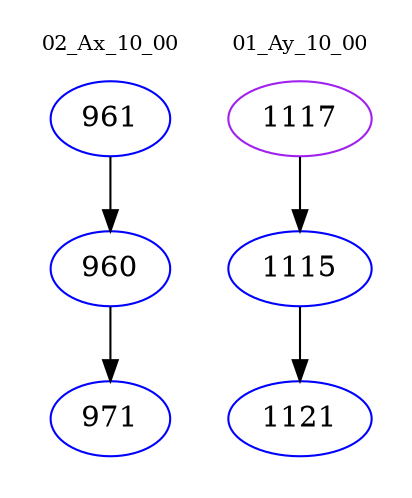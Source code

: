 digraph{
subgraph cluster_0 {
color = white
label = "02_Ax_10_00";
fontsize=10;
T0_961 [label="961", color="blue"]
T0_961 -> T0_960 [color="black"]
T0_960 [label="960", color="blue"]
T0_960 -> T0_971 [color="black"]
T0_971 [label="971", color="blue"]
}
subgraph cluster_1 {
color = white
label = "01_Ay_10_00";
fontsize=10;
T1_1117 [label="1117", color="purple"]
T1_1117 -> T1_1115 [color="black"]
T1_1115 [label="1115", color="blue"]
T1_1115 -> T1_1121 [color="black"]
T1_1121 [label="1121", color="blue"]
}
}
